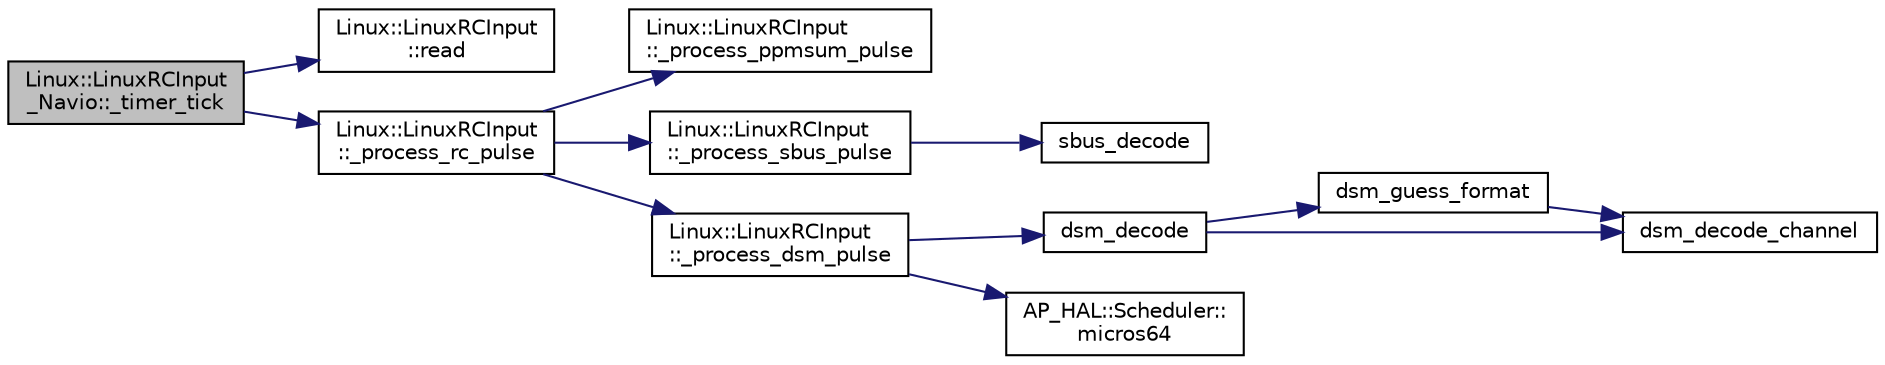 digraph "Linux::LinuxRCInput_Navio::_timer_tick"
{
 // INTERACTIVE_SVG=YES
  edge [fontname="Helvetica",fontsize="10",labelfontname="Helvetica",labelfontsize="10"];
  node [fontname="Helvetica",fontsize="10",shape=record];
  rankdir="LR";
  Node1 [label="Linux::LinuxRCInput\l_Navio::_timer_tick",height=0.2,width=0.4,color="black", fillcolor="grey75", style="filled" fontcolor="black"];
  Node1 -> Node2 [color="midnightblue",fontsize="10",style="solid",fontname="Helvetica"];
  Node2 [label="Linux::LinuxRCInput\l::read",height=0.2,width=0.4,color="black", fillcolor="white", style="filled",URL="$classLinux_1_1LinuxRCInput.html#a085a479a19b3c28e7cd3ad2644bf7536"];
  Node1 -> Node3 [color="midnightblue",fontsize="10",style="solid",fontname="Helvetica"];
  Node3 [label="Linux::LinuxRCInput\l::_process_rc_pulse",height=0.2,width=0.4,color="black", fillcolor="white", style="filled",URL="$classLinux_1_1LinuxRCInput.html#a4c7b9d3b8575c8ccd3c17b696d4ee32e"];
  Node3 -> Node4 [color="midnightblue",fontsize="10",style="solid",fontname="Helvetica"];
  Node4 [label="Linux::LinuxRCInput\l::_process_ppmsum_pulse",height=0.2,width=0.4,color="black", fillcolor="white", style="filled",URL="$classLinux_1_1LinuxRCInput.html#a91638c76f0db375f224720c93fb7a027"];
  Node3 -> Node5 [color="midnightblue",fontsize="10",style="solid",fontname="Helvetica"];
  Node5 [label="Linux::LinuxRCInput\l::_process_sbus_pulse",height=0.2,width=0.4,color="black", fillcolor="white", style="filled",URL="$classLinux_1_1LinuxRCInput.html#a813daca043cb989ce6e6ae306356c812"];
  Node5 -> Node6 [color="midnightblue",fontsize="10",style="solid",fontname="Helvetica"];
  Node6 [label="sbus_decode",height=0.2,width=0.4,color="black", fillcolor="white", style="filled",URL="$sbus_8cpp.html#ae8ff4d6576477166a18b6d229030f21e"];
  Node3 -> Node7 [color="midnightblue",fontsize="10",style="solid",fontname="Helvetica"];
  Node7 [label="Linux::LinuxRCInput\l::_process_dsm_pulse",height=0.2,width=0.4,color="black", fillcolor="white", style="filled",URL="$classLinux_1_1LinuxRCInput.html#aca15a09ff68965606c20a93cf1c752f8"];
  Node7 -> Node8 [color="midnightblue",fontsize="10",style="solid",fontname="Helvetica"];
  Node8 [label="dsm_decode",height=0.2,width=0.4,color="black", fillcolor="white", style="filled",URL="$dsm_8cpp.html#a7b7c65c600dd4eacc1eb714df3621192"];
  Node8 -> Node9 [color="midnightblue",fontsize="10",style="solid",fontname="Helvetica"];
  Node9 [label="dsm_guess_format",height=0.2,width=0.4,color="black", fillcolor="white", style="filled",URL="$dsm_8cpp.html#ac4b7f20336ae87e6426bfd94be23bb37"];
  Node9 -> Node10 [color="midnightblue",fontsize="10",style="solid",fontname="Helvetica"];
  Node10 [label="dsm_decode_channel",height=0.2,width=0.4,color="black", fillcolor="white", style="filled",URL="$dsm_8cpp.html#a155e9a9889d2e342ea3bf13aaaa4458d"];
  Node8 -> Node10 [color="midnightblue",fontsize="10",style="solid",fontname="Helvetica"];
  Node7 -> Node11 [color="midnightblue",fontsize="10",style="solid",fontname="Helvetica"];
  Node11 [label="AP_HAL::Scheduler::\lmicros64",height=0.2,width=0.4,color="black", fillcolor="white", style="filled",URL="$classAP__HAL_1_1Scheduler.html#acfe178fdca7f8d9b22a939b3aac1a84f"];
}
